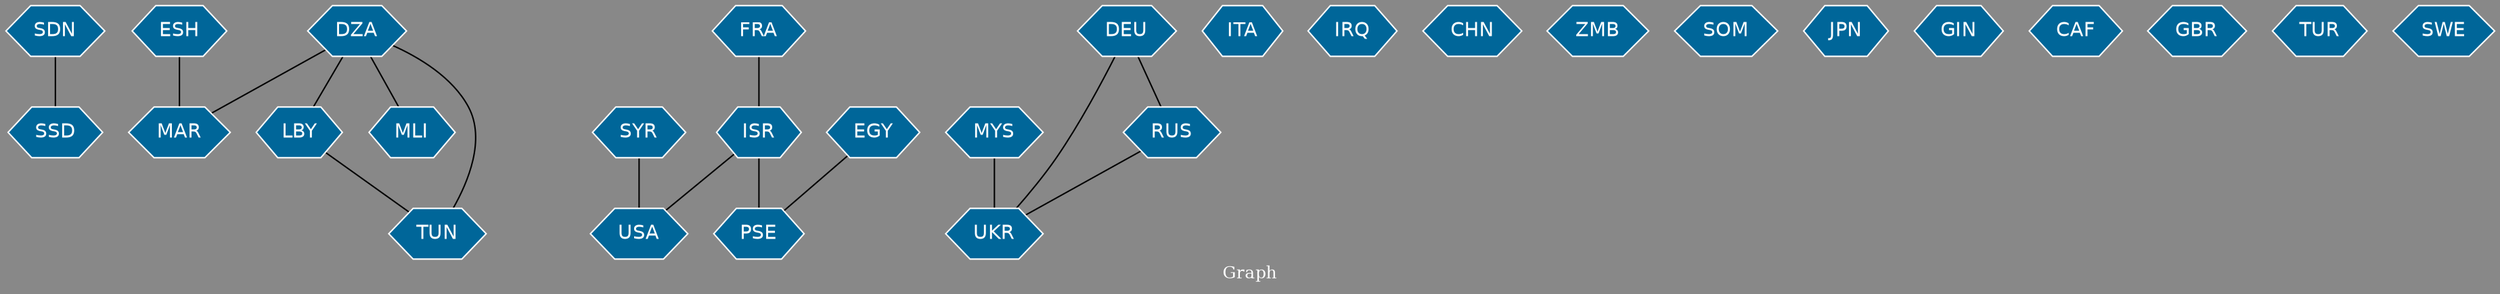 // Countries together in item graph
graph {
	graph [bgcolor="#888888" fontcolor=white fontsize=12 label="Graph" outputorder=edgesfirst overlap=prism]
	node [color=white fillcolor="#006699" fontcolor=white fontname=Helvetica shape=hexagon style=filled]
	edge [arrowhead=open color=black fontcolor=white fontname=Courier fontsize=12]
		SSD [label=SSD]
		SDN [label=SDN]
		MAR [label=MAR]
		ESH [label=ESH]
		PSE [label=PSE]
		FRA [label=FRA]
		LBY [label=LBY]
		MYS [label=MYS]
		UKR [label=UKR]
		USA [label=USA]
		DZA [label=DZA]
		MLI [label=MLI]
		ITA [label=ITA]
		TUN [label=TUN]
		IRQ [label=IRQ]
		ISR [label=ISR]
		CHN [label=CHN]
		ZMB [label=ZMB]
		RUS [label=RUS]
		DEU [label=DEU]
		SOM [label=SOM]
		SYR [label=SYR]
		JPN [label=JPN]
		GIN [label=GIN]
		CAF [label=CAF]
		GBR [label=GBR]
		TUR [label=TUR]
		SWE [label=SWE]
		EGY [label=EGY]
			DZA -- TUN [weight=1]
			SYR -- USA [weight=1]
			DEU -- UKR [weight=1]
			FRA -- ISR [weight=1]
			ISR -- PSE [weight=5]
			DEU -- RUS [weight=1]
			MYS -- UKR [weight=3]
			RUS -- UKR [weight=1]
			DZA -- MLI [weight=1]
			LBY -- TUN [weight=1]
			EGY -- PSE [weight=1]
			ESH -- MAR [weight=3]
			DZA -- MAR [weight=1]
			DZA -- LBY [weight=1]
			ISR -- USA [weight=1]
			SDN -- SSD [weight=1]
}